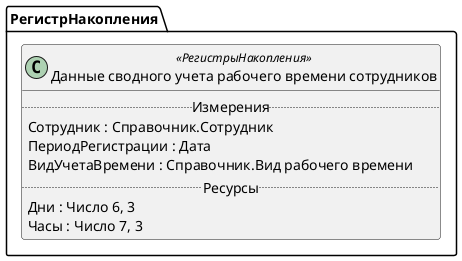 ﻿@startuml ДанныеСводногоУчетаРабочегоВремениСотрудников
'!include templates.wsd
'..\include templates.wsd
class РегистрНакопления.ДанныеСводногоУчетаРабочегоВремениСотрудников as "Данные сводного учета рабочего времени сотрудников" <<РегистрыНакопления>>
{
..Измерения..
Сотрудник : Справочник.Сотрудник
ПериодРегистрации : Дата
ВидУчетаВремени : Справочник.Вид рабочего времени
..Ресурсы..
Дни : Число 6, 3
Часы : Число 7, 3
}
@enduml
